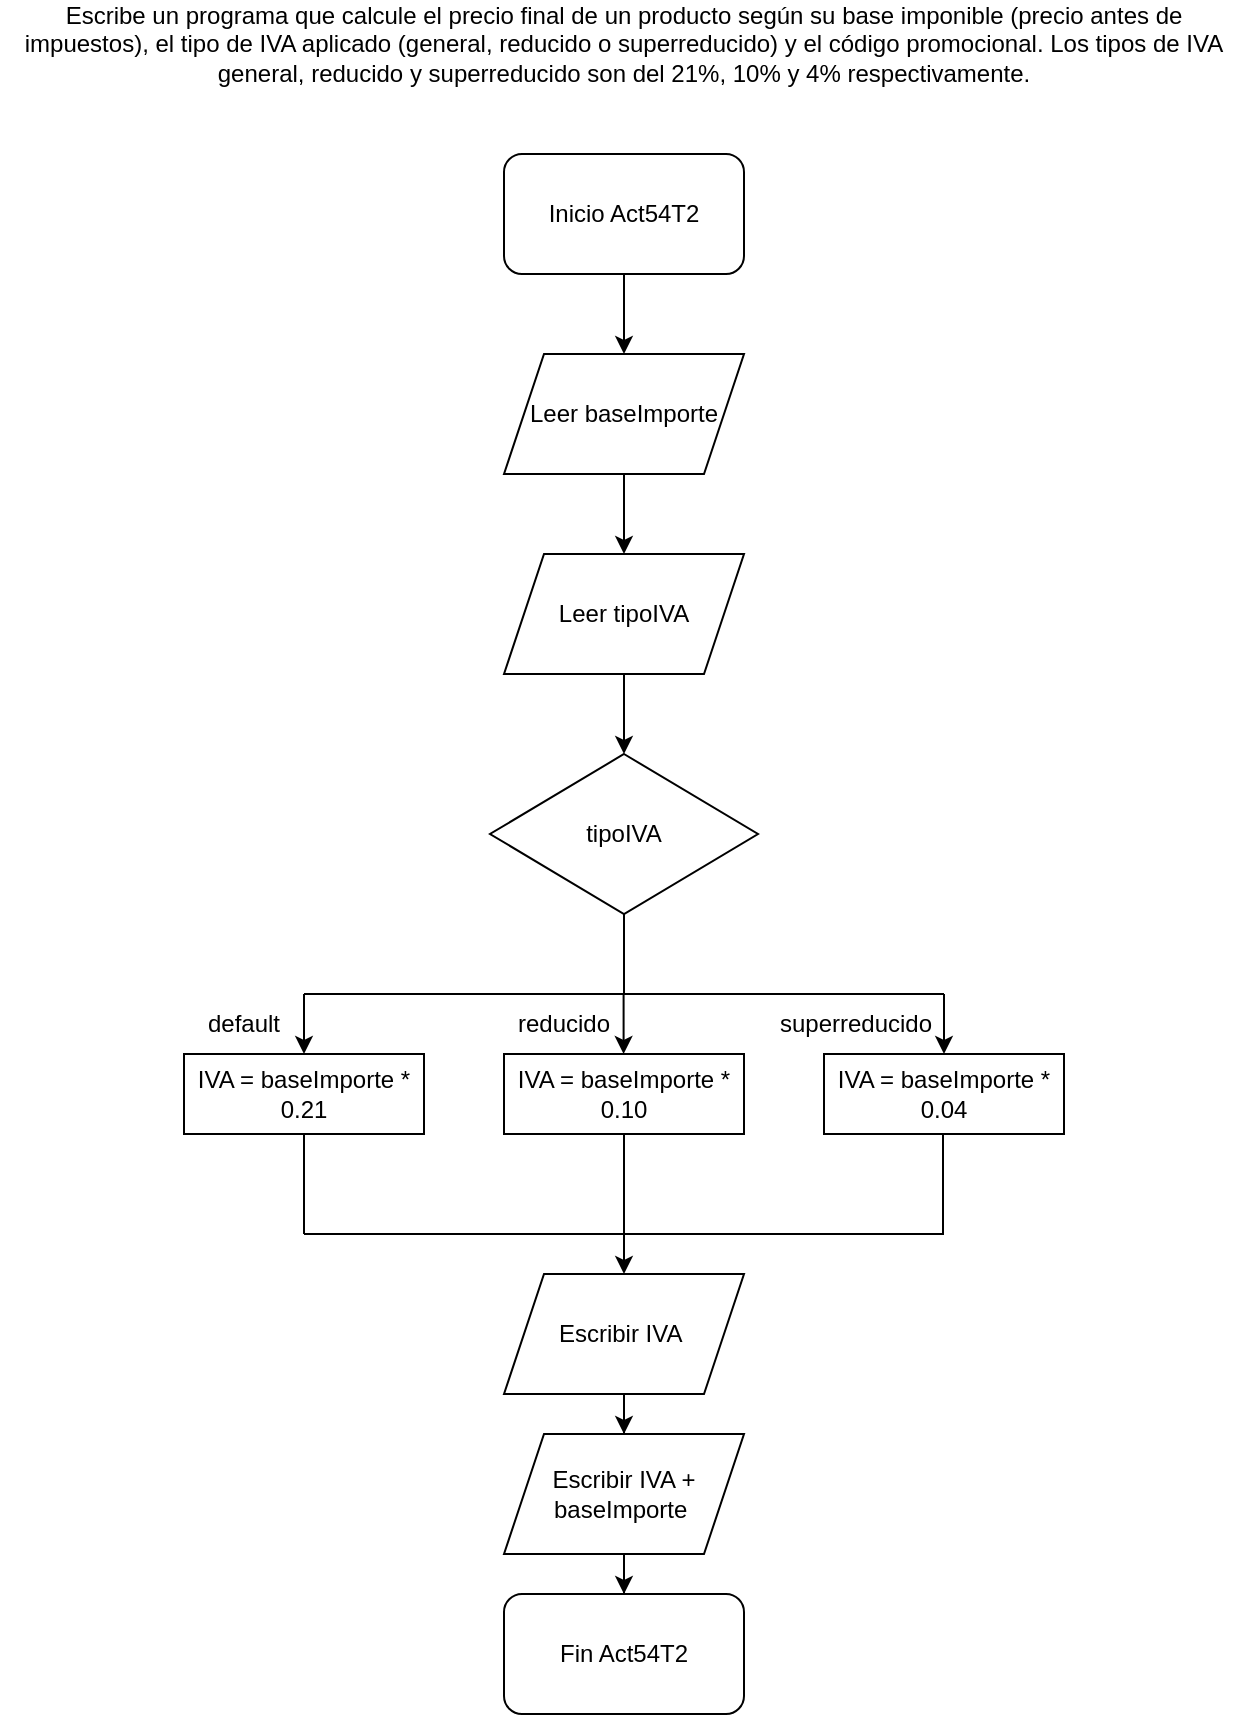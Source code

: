 <mxfile version="21.7.5" type="device">
  <diagram name="Página-1" id="sUNDKgEHcJIWE6vZcwEr">
    <mxGraphModel dx="757" dy="566" grid="1" gridSize="10" guides="1" tooltips="1" connect="1" arrows="1" fold="1" page="1" pageScale="1" pageWidth="827" pageHeight="1169" math="0" shadow="0">
      <root>
        <mxCell id="0" />
        <mxCell id="1" parent="0" />
        <mxCell id="tjWuAc-er1LotM8n74Oz-1" value="Escribe un programa que calcule el precio final de un producto según su base imponible (precio antes de impuestos), el tipo de IVA aplicado (general, reducido o superreducido) y el código promocional. Los tipos de IVA general, reducido y superreducido son del 21%, 10% y 4% respectivamente." style="text;html=1;strokeColor=none;fillColor=none;align=center;verticalAlign=middle;whiteSpace=wrap;rounded=0;" vertex="1" parent="1">
          <mxGeometry x="102" y="10" width="624" height="30" as="geometry" />
        </mxCell>
        <mxCell id="tjWuAc-er1LotM8n74Oz-52" style="edgeStyle=orthogonalEdgeStyle;rounded=0;orthogonalLoop=1;jettySize=auto;html=1;entryX=0.5;entryY=0;entryDx=0;entryDy=0;" edge="1" parent="1" source="tjWuAc-er1LotM8n74Oz-2" target="tjWuAc-er1LotM8n74Oz-3">
          <mxGeometry relative="1" as="geometry" />
        </mxCell>
        <mxCell id="tjWuAc-er1LotM8n74Oz-2" value="Inicio Act54T2" style="rounded=1;whiteSpace=wrap;html=1;" vertex="1" parent="1">
          <mxGeometry x="354" y="80" width="120" height="60" as="geometry" />
        </mxCell>
        <mxCell id="tjWuAc-er1LotM8n74Oz-53" style="edgeStyle=orthogonalEdgeStyle;rounded=0;orthogonalLoop=1;jettySize=auto;html=1;entryX=0.5;entryY=0;entryDx=0;entryDy=0;" edge="1" parent="1" source="tjWuAc-er1LotM8n74Oz-3" target="tjWuAc-er1LotM8n74Oz-4">
          <mxGeometry relative="1" as="geometry" />
        </mxCell>
        <mxCell id="tjWuAc-er1LotM8n74Oz-3" value="Leer baseImporte" style="shape=parallelogram;perimeter=parallelogramPerimeter;whiteSpace=wrap;html=1;fixedSize=1;" vertex="1" parent="1">
          <mxGeometry x="354" y="180" width="120" height="60" as="geometry" />
        </mxCell>
        <mxCell id="tjWuAc-er1LotM8n74Oz-54" style="edgeStyle=orthogonalEdgeStyle;rounded=0;orthogonalLoop=1;jettySize=auto;html=1;entryX=0.5;entryY=0;entryDx=0;entryDy=0;" edge="1" parent="1" source="tjWuAc-er1LotM8n74Oz-4" target="tjWuAc-er1LotM8n74Oz-5">
          <mxGeometry relative="1" as="geometry" />
        </mxCell>
        <mxCell id="tjWuAc-er1LotM8n74Oz-4" value="Leer tipoIVA" style="shape=parallelogram;perimeter=parallelogramPerimeter;whiteSpace=wrap;html=1;fixedSize=1;" vertex="1" parent="1">
          <mxGeometry x="354" y="280" width="120" height="60" as="geometry" />
        </mxCell>
        <mxCell id="tjWuAc-er1LotM8n74Oz-5" value="tipoIVA" style="rhombus;whiteSpace=wrap;html=1;" vertex="1" parent="1">
          <mxGeometry x="347" y="380" width="134" height="80" as="geometry" />
        </mxCell>
        <mxCell id="tjWuAc-er1LotM8n74Oz-7" value="IVA = baseImporte * 0.21" style="rounded=0;whiteSpace=wrap;html=1;" vertex="1" parent="1">
          <mxGeometry x="194" y="530" width="120" height="40" as="geometry" />
        </mxCell>
        <mxCell id="tjWuAc-er1LotM8n74Oz-8" value="IVA = baseImporte * 0.10" style="rounded=0;whiteSpace=wrap;html=1;" vertex="1" parent="1">
          <mxGeometry x="354" y="530" width="120" height="40" as="geometry" />
        </mxCell>
        <mxCell id="tjWuAc-er1LotM8n74Oz-9" value="IVA = baseImporte * 0.04" style="rounded=0;whiteSpace=wrap;html=1;" vertex="1" parent="1">
          <mxGeometry x="514" y="530" width="120" height="40" as="geometry" />
        </mxCell>
        <mxCell id="tjWuAc-er1LotM8n74Oz-12" value="" style="endArrow=none;html=1;rounded=0;entryX=0.5;entryY=1;entryDx=0;entryDy=0;" edge="1" parent="1" target="tjWuAc-er1LotM8n74Oz-5">
          <mxGeometry width="50" height="50" relative="1" as="geometry">
            <mxPoint x="414" y="500" as="sourcePoint" />
            <mxPoint x="440" y="480" as="targetPoint" />
          </mxGeometry>
        </mxCell>
        <mxCell id="tjWuAc-er1LotM8n74Oz-14" value="" style="endArrow=classic;html=1;rounded=0;" edge="1" parent="1" target="tjWuAc-er1LotM8n74Oz-7">
          <mxGeometry width="50" height="50" relative="1" as="geometry">
            <mxPoint x="254" y="500" as="sourcePoint" />
            <mxPoint x="474" y="480" as="targetPoint" />
          </mxGeometry>
        </mxCell>
        <mxCell id="tjWuAc-er1LotM8n74Oz-15" value="" style="endArrow=classic;html=1;rounded=0;" edge="1" parent="1">
          <mxGeometry width="50" height="50" relative="1" as="geometry">
            <mxPoint x="413.8" y="500" as="sourcePoint" />
            <mxPoint x="413.8" y="530" as="targetPoint" />
          </mxGeometry>
        </mxCell>
        <mxCell id="tjWuAc-er1LotM8n74Oz-16" value="" style="endArrow=classic;html=1;rounded=0;entryX=0.5;entryY=0;entryDx=0;entryDy=0;" edge="1" parent="1" target="tjWuAc-er1LotM8n74Oz-9">
          <mxGeometry width="50" height="50" relative="1" as="geometry">
            <mxPoint x="574" y="500" as="sourcePoint" />
            <mxPoint x="474" y="480" as="targetPoint" />
          </mxGeometry>
        </mxCell>
        <mxCell id="tjWuAc-er1LotM8n74Oz-18" value="default" style="text;html=1;strokeColor=none;fillColor=none;align=center;verticalAlign=middle;whiteSpace=wrap;rounded=0;" vertex="1" parent="1">
          <mxGeometry x="194" y="500" width="60" height="30" as="geometry" />
        </mxCell>
        <mxCell id="tjWuAc-er1LotM8n74Oz-19" value="reducido" style="text;html=1;strokeColor=none;fillColor=none;align=center;verticalAlign=middle;whiteSpace=wrap;rounded=0;" vertex="1" parent="1">
          <mxGeometry x="354" y="500" width="60" height="30" as="geometry" />
        </mxCell>
        <mxCell id="tjWuAc-er1LotM8n74Oz-21" value="superreducido" style="text;html=1;strokeColor=none;fillColor=none;align=center;verticalAlign=middle;whiteSpace=wrap;rounded=0;" vertex="1" parent="1">
          <mxGeometry x="500" y="500" width="60" height="30" as="geometry" />
        </mxCell>
        <mxCell id="tjWuAc-er1LotM8n74Oz-49" style="edgeStyle=orthogonalEdgeStyle;rounded=0;orthogonalLoop=1;jettySize=auto;html=1;entryX=0.5;entryY=0;entryDx=0;entryDy=0;" edge="1" parent="1" source="tjWuAc-er1LotM8n74Oz-23" target="tjWuAc-er1LotM8n74Oz-24">
          <mxGeometry relative="1" as="geometry" />
        </mxCell>
        <mxCell id="tjWuAc-er1LotM8n74Oz-23" value="Escribir IVA&amp;nbsp;" style="shape=parallelogram;perimeter=parallelogramPerimeter;whiteSpace=wrap;html=1;fixedSize=1;" vertex="1" parent="1">
          <mxGeometry x="354" y="640" width="120" height="60" as="geometry" />
        </mxCell>
        <mxCell id="tjWuAc-er1LotM8n74Oz-51" style="edgeStyle=orthogonalEdgeStyle;rounded=0;orthogonalLoop=1;jettySize=auto;html=1;entryX=0.5;entryY=0;entryDx=0;entryDy=0;" edge="1" parent="1" source="tjWuAc-er1LotM8n74Oz-24" target="tjWuAc-er1LotM8n74Oz-50">
          <mxGeometry relative="1" as="geometry" />
        </mxCell>
        <mxCell id="tjWuAc-er1LotM8n74Oz-24" value="Escribir IVA + baseImporte&amp;nbsp;" style="shape=parallelogram;perimeter=parallelogramPerimeter;whiteSpace=wrap;html=1;fixedSize=1;" vertex="1" parent="1">
          <mxGeometry x="354" y="720" width="120" height="60" as="geometry" />
        </mxCell>
        <mxCell id="tjWuAc-er1LotM8n74Oz-27" value="" style="endArrow=none;html=1;rounded=0;exitX=0.5;exitY=1;exitDx=0;exitDy=0;" edge="1" parent="1" source="tjWuAc-er1LotM8n74Oz-7">
          <mxGeometry width="50" height="50" relative="1" as="geometry">
            <mxPoint x="504" y="530" as="sourcePoint" />
            <mxPoint x="254" y="620" as="targetPoint" />
          </mxGeometry>
        </mxCell>
        <mxCell id="tjWuAc-er1LotM8n74Oz-28" value="" style="endArrow=none;html=1;rounded=0;exitX=0.5;exitY=1;exitDx=0;exitDy=0;" edge="1" parent="1">
          <mxGeometry width="50" height="50" relative="1" as="geometry">
            <mxPoint x="414" y="570" as="sourcePoint" />
            <mxPoint x="414" y="620" as="targetPoint" />
          </mxGeometry>
        </mxCell>
        <mxCell id="tjWuAc-er1LotM8n74Oz-29" value="" style="endArrow=none;html=1;rounded=0;exitX=0.5;exitY=1;exitDx=0;exitDy=0;" edge="1" parent="1">
          <mxGeometry width="50" height="50" relative="1" as="geometry">
            <mxPoint x="573.5" y="570" as="sourcePoint" />
            <mxPoint x="573.5" y="620" as="targetPoint" />
          </mxGeometry>
        </mxCell>
        <mxCell id="tjWuAc-er1LotM8n74Oz-48" value="" style="endArrow=classic;html=1;rounded=0;entryX=0.5;entryY=0;entryDx=0;entryDy=0;" edge="1" parent="1" target="tjWuAc-er1LotM8n74Oz-23">
          <mxGeometry width="50" height="50" relative="1" as="geometry">
            <mxPoint x="414" y="620" as="sourcePoint" />
            <mxPoint x="420" y="570" as="targetPoint" />
          </mxGeometry>
        </mxCell>
        <mxCell id="tjWuAc-er1LotM8n74Oz-50" value="Fin Act54T2" style="rounded=1;whiteSpace=wrap;html=1;" vertex="1" parent="1">
          <mxGeometry x="354" y="800" width="120" height="60" as="geometry" />
        </mxCell>
        <mxCell id="tjWuAc-er1LotM8n74Oz-56" value="" style="endArrow=none;html=1;rounded=0;" edge="1" parent="1">
          <mxGeometry width="50" height="50" relative="1" as="geometry">
            <mxPoint x="254" y="500" as="sourcePoint" />
            <mxPoint x="574" y="500" as="targetPoint" />
          </mxGeometry>
        </mxCell>
        <mxCell id="tjWuAc-er1LotM8n74Oz-57" value="" style="endArrow=none;html=1;rounded=0;" edge="1" parent="1">
          <mxGeometry width="50" height="50" relative="1" as="geometry">
            <mxPoint x="254" y="620" as="sourcePoint" />
            <mxPoint x="574" y="620" as="targetPoint" />
          </mxGeometry>
        </mxCell>
      </root>
    </mxGraphModel>
  </diagram>
</mxfile>
